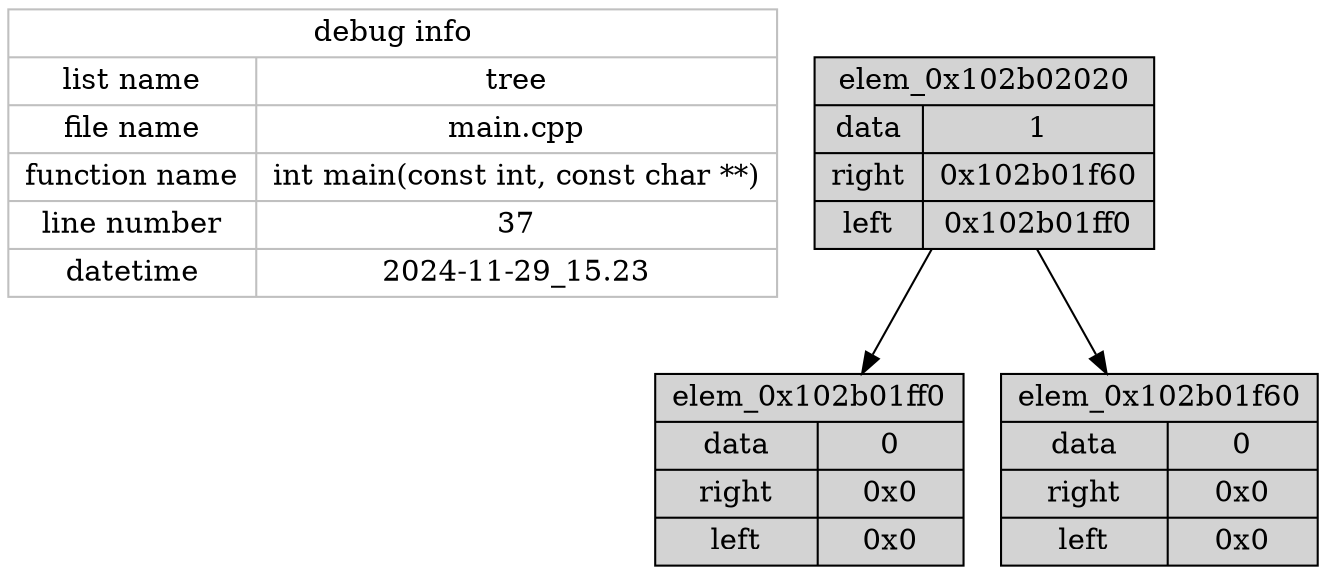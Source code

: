 digraph G {
debug_info [
shape=record,
label="{debug info | { {list name | file name | function name | line number | datetime} | {tree | main.cpp | int main(const int, const char **) | 37 | 2024-11-29_15.23} }}",
fillcolor=white,
color=grey,
style="filled",
];
elem_0x102b02020 [
  shape=record,
  label="{elem_0x102b02020  | { {data | right | left} | {1 | 0x102b01f60 | 0x102b01ff0} } }",
  fillcolor=lightgrey,
  color=black,
  style="filled"
];
elem_0x102b01ff0 [
  shape=record,
  label="{elem_0x102b01ff0  | { {data | right | left} | {0 | 0x0 | 0x0} } }",
  fillcolor=lightgrey,
  color=black,
  style="filled"
];

elem_0x102b01f60 [
  shape=record,
  label="{elem_0x102b01f60  | { {data | right | left} | {0 | 0x0 | 0x0} } }",
  fillcolor=lightgrey,
  color=black,
  style="filled"
];

elem_0x102b02020 -> elem_0x102b01ff0;
elem_0x102b02020 -> elem_0x102b01f60;

}
